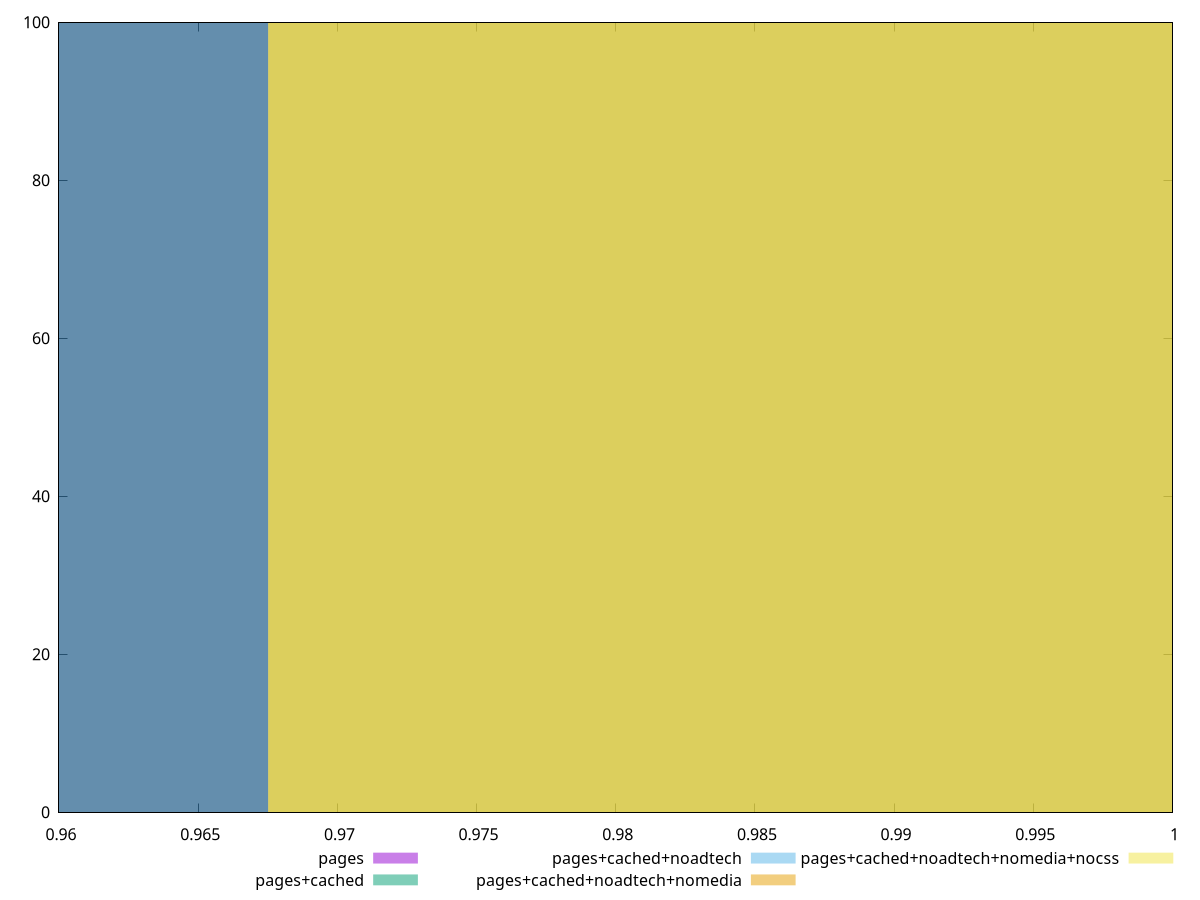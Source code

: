 reset

$pages <<EOF
0.9469311149174314 100
EOF

$pagesCached <<EOF
0.9469311149174314 100
EOF

$pagesCachedNoadtech <<EOF
0.9881020329573198 100
EOF

$pagesCachedNoadtechNomedia <<EOF
0.9881020329573198 100
EOF

$pagesCachedNoadtechNomediaNocss <<EOF
0.9881020329573198 100
EOF

set key outside below
set boxwidth 0.04117091803988832
set xrange [0.96:1]
set yrange [0:100]
set trange [0:100]
set style fill transparent solid 0.5 noborder
set terminal svg size 640, 530 enhanced background rgb 'white'
set output "report_00009_2021-02-08T22-37-41.559Z/total-byte-weight/comparison/histogram/all_score.svg"

plot $pages title "pages" with boxes, \
     $pagesCached title "pages+cached" with boxes, \
     $pagesCachedNoadtech title "pages+cached+noadtech" with boxes, \
     $pagesCachedNoadtechNomedia title "pages+cached+noadtech+nomedia" with boxes, \
     $pagesCachedNoadtechNomediaNocss title "pages+cached+noadtech+nomedia+nocss" with boxes

reset
